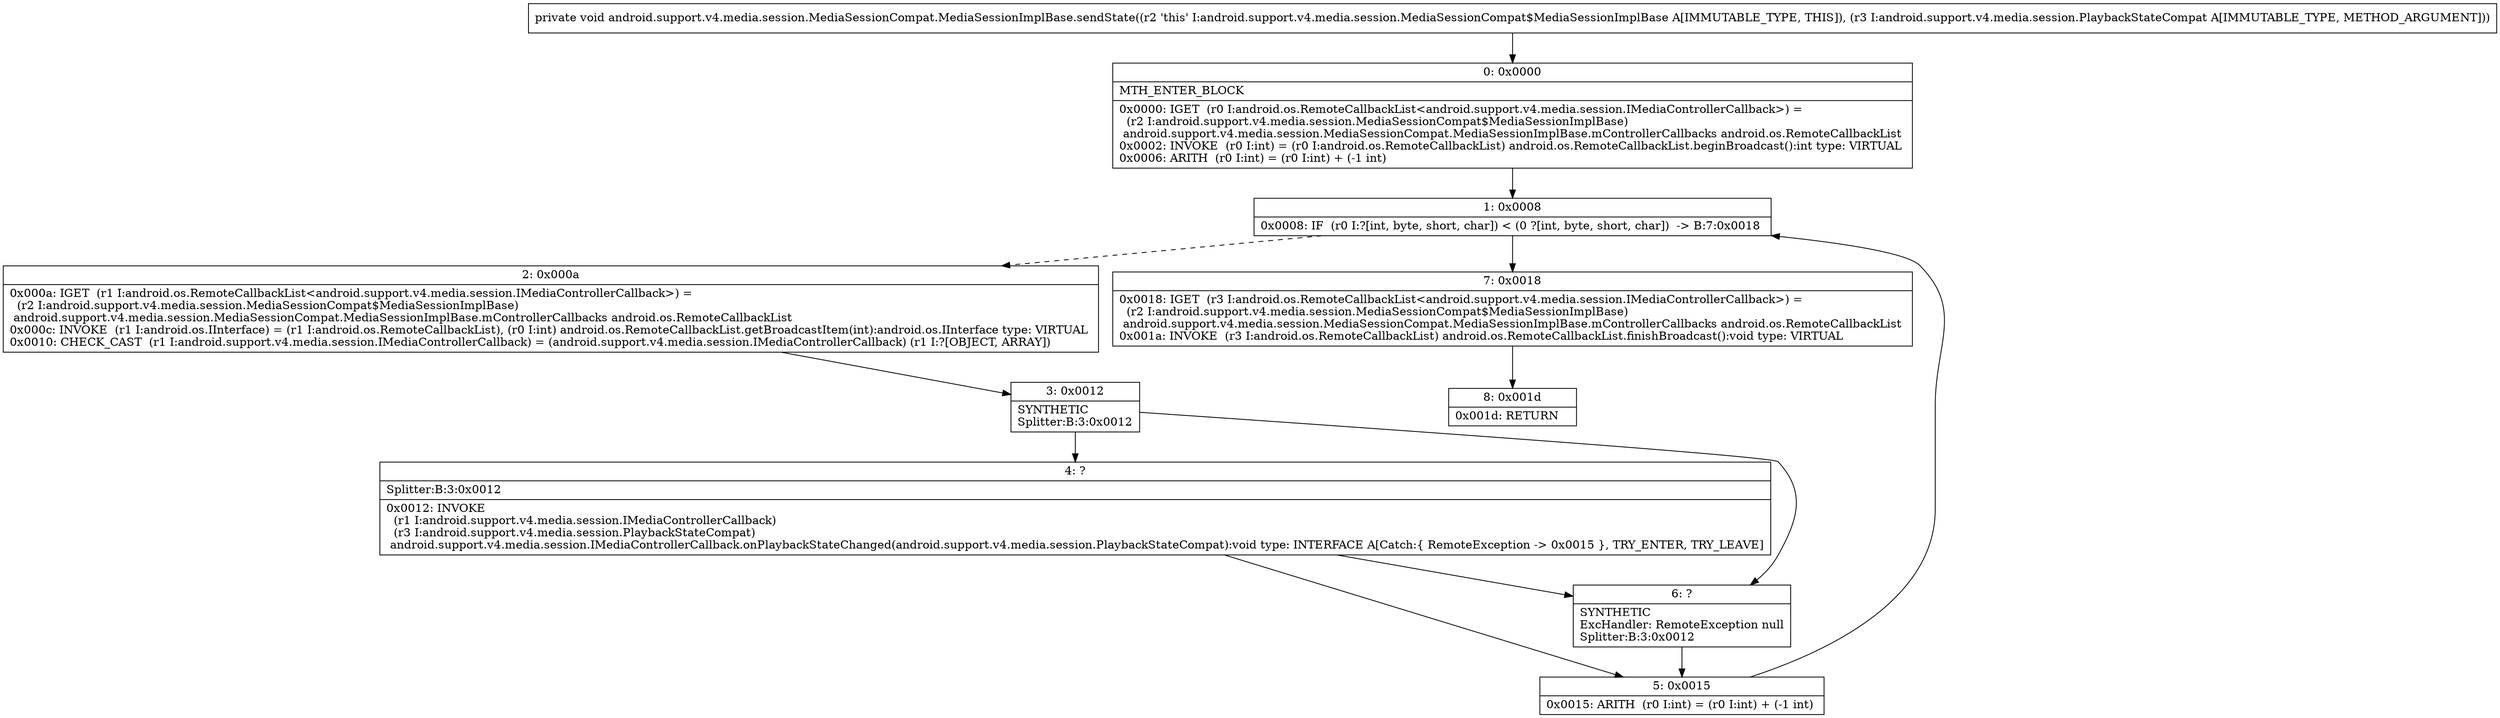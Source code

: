digraph "CFG forandroid.support.v4.media.session.MediaSessionCompat.MediaSessionImplBase.sendState(Landroid\/support\/v4\/media\/session\/PlaybackStateCompat;)V" {
Node_0 [shape=record,label="{0\:\ 0x0000|MTH_ENTER_BLOCK\l|0x0000: IGET  (r0 I:android.os.RemoteCallbackList\<android.support.v4.media.session.IMediaControllerCallback\>) = \l  (r2 I:android.support.v4.media.session.MediaSessionCompat$MediaSessionImplBase)\l android.support.v4.media.session.MediaSessionCompat.MediaSessionImplBase.mControllerCallbacks android.os.RemoteCallbackList \l0x0002: INVOKE  (r0 I:int) = (r0 I:android.os.RemoteCallbackList) android.os.RemoteCallbackList.beginBroadcast():int type: VIRTUAL \l0x0006: ARITH  (r0 I:int) = (r0 I:int) + (\-1 int) \l}"];
Node_1 [shape=record,label="{1\:\ 0x0008|0x0008: IF  (r0 I:?[int, byte, short, char]) \< (0 ?[int, byte, short, char])  \-\> B:7:0x0018 \l}"];
Node_2 [shape=record,label="{2\:\ 0x000a|0x000a: IGET  (r1 I:android.os.RemoteCallbackList\<android.support.v4.media.session.IMediaControllerCallback\>) = \l  (r2 I:android.support.v4.media.session.MediaSessionCompat$MediaSessionImplBase)\l android.support.v4.media.session.MediaSessionCompat.MediaSessionImplBase.mControllerCallbacks android.os.RemoteCallbackList \l0x000c: INVOKE  (r1 I:android.os.IInterface) = (r1 I:android.os.RemoteCallbackList), (r0 I:int) android.os.RemoteCallbackList.getBroadcastItem(int):android.os.IInterface type: VIRTUAL \l0x0010: CHECK_CAST  (r1 I:android.support.v4.media.session.IMediaControllerCallback) = (android.support.v4.media.session.IMediaControllerCallback) (r1 I:?[OBJECT, ARRAY]) \l}"];
Node_3 [shape=record,label="{3\:\ 0x0012|SYNTHETIC\lSplitter:B:3:0x0012\l}"];
Node_4 [shape=record,label="{4\:\ ?|Splitter:B:3:0x0012\l|0x0012: INVOKE  \l  (r1 I:android.support.v4.media.session.IMediaControllerCallback)\l  (r3 I:android.support.v4.media.session.PlaybackStateCompat)\l android.support.v4.media.session.IMediaControllerCallback.onPlaybackStateChanged(android.support.v4.media.session.PlaybackStateCompat):void type: INTERFACE A[Catch:\{ RemoteException \-\> 0x0015 \}, TRY_ENTER, TRY_LEAVE]\l}"];
Node_5 [shape=record,label="{5\:\ 0x0015|0x0015: ARITH  (r0 I:int) = (r0 I:int) + (\-1 int) \l}"];
Node_6 [shape=record,label="{6\:\ ?|SYNTHETIC\lExcHandler: RemoteException null\lSplitter:B:3:0x0012\l}"];
Node_7 [shape=record,label="{7\:\ 0x0018|0x0018: IGET  (r3 I:android.os.RemoteCallbackList\<android.support.v4.media.session.IMediaControllerCallback\>) = \l  (r2 I:android.support.v4.media.session.MediaSessionCompat$MediaSessionImplBase)\l android.support.v4.media.session.MediaSessionCompat.MediaSessionImplBase.mControllerCallbacks android.os.RemoteCallbackList \l0x001a: INVOKE  (r3 I:android.os.RemoteCallbackList) android.os.RemoteCallbackList.finishBroadcast():void type: VIRTUAL \l}"];
Node_8 [shape=record,label="{8\:\ 0x001d|0x001d: RETURN   \l}"];
MethodNode[shape=record,label="{private void android.support.v4.media.session.MediaSessionCompat.MediaSessionImplBase.sendState((r2 'this' I:android.support.v4.media.session.MediaSessionCompat$MediaSessionImplBase A[IMMUTABLE_TYPE, THIS]), (r3 I:android.support.v4.media.session.PlaybackStateCompat A[IMMUTABLE_TYPE, METHOD_ARGUMENT])) }"];
MethodNode -> Node_0;
Node_0 -> Node_1;
Node_1 -> Node_2[style=dashed];
Node_1 -> Node_7;
Node_2 -> Node_3;
Node_3 -> Node_4;
Node_3 -> Node_6;
Node_4 -> Node_5;
Node_4 -> Node_6;
Node_5 -> Node_1;
Node_6 -> Node_5;
Node_7 -> Node_8;
}

